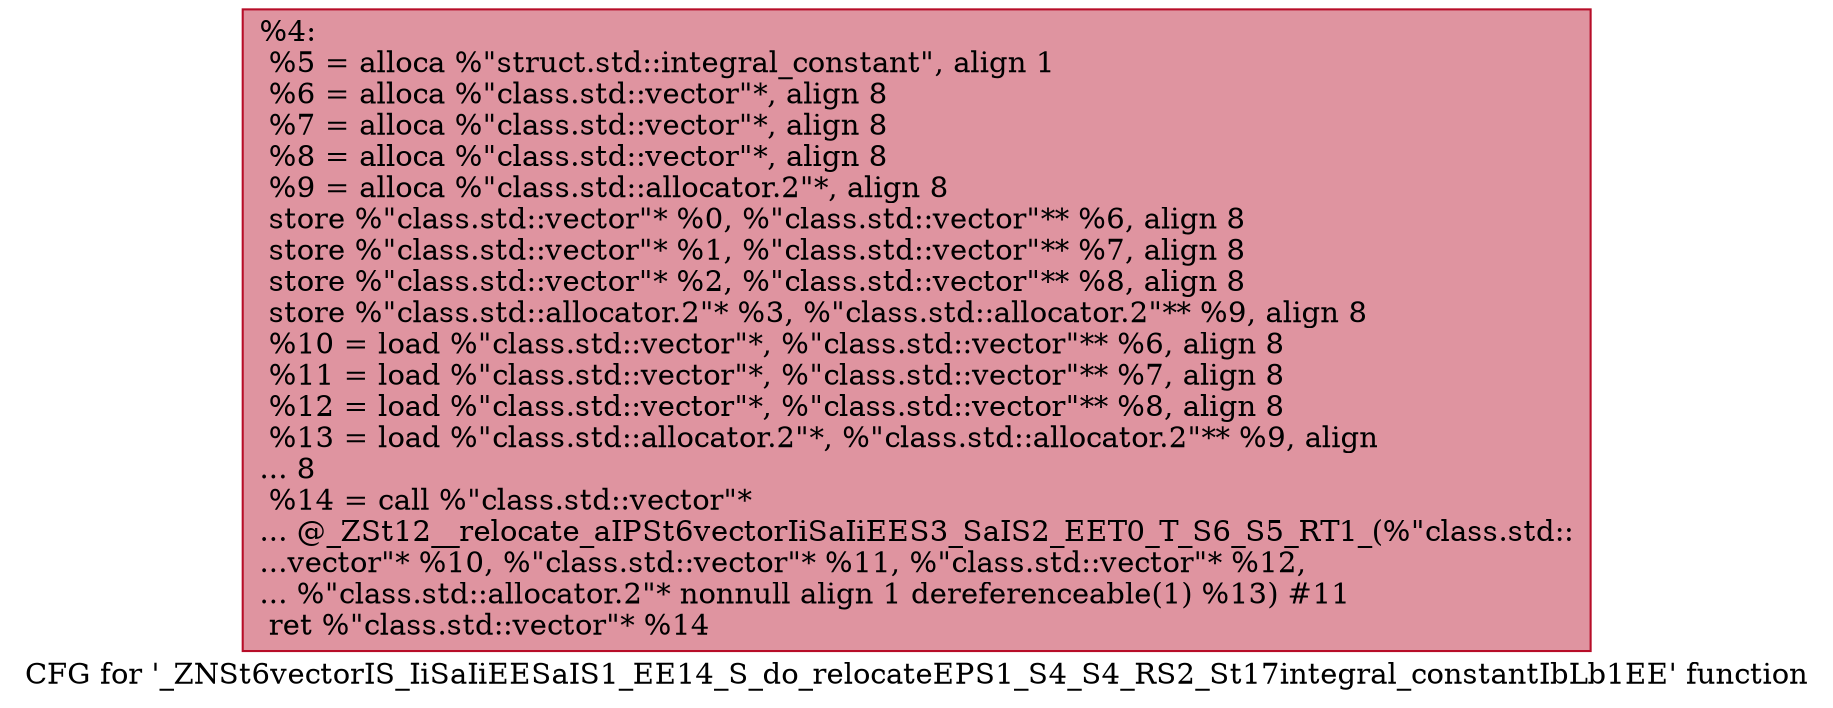 digraph "CFG for '_ZNSt6vectorIS_IiSaIiEESaIS1_EE14_S_do_relocateEPS1_S4_S4_RS2_St17integral_constantIbLb1EE' function" {
	label="CFG for '_ZNSt6vectorIS_IiSaIiEESaIS1_EE14_S_do_relocateEPS1_S4_S4_RS2_St17integral_constantIbLb1EE' function";

	Node0x559aeab29900 [shape=record,color="#b70d28ff", style=filled, fillcolor="#b70d2870",label="{%4:\l  %5 = alloca %\"struct.std::integral_constant\", align 1\l  %6 = alloca %\"class.std::vector\"*, align 8\l  %7 = alloca %\"class.std::vector\"*, align 8\l  %8 = alloca %\"class.std::vector\"*, align 8\l  %9 = alloca %\"class.std::allocator.2\"*, align 8\l  store %\"class.std::vector\"* %0, %\"class.std::vector\"** %6, align 8\l  store %\"class.std::vector\"* %1, %\"class.std::vector\"** %7, align 8\l  store %\"class.std::vector\"* %2, %\"class.std::vector\"** %8, align 8\l  store %\"class.std::allocator.2\"* %3, %\"class.std::allocator.2\"** %9, align 8\l  %10 = load %\"class.std::vector\"*, %\"class.std::vector\"** %6, align 8\l  %11 = load %\"class.std::vector\"*, %\"class.std::vector\"** %7, align 8\l  %12 = load %\"class.std::vector\"*, %\"class.std::vector\"** %8, align 8\l  %13 = load %\"class.std::allocator.2\"*, %\"class.std::allocator.2\"** %9, align\l... 8\l  %14 = call %\"class.std::vector\"*\l... @_ZSt12__relocate_aIPSt6vectorIiSaIiEES3_SaIS2_EET0_T_S6_S5_RT1_(%\"class.std::\l...vector\"* %10, %\"class.std::vector\"* %11, %\"class.std::vector\"* %12,\l... %\"class.std::allocator.2\"* nonnull align 1 dereferenceable(1) %13) #11\l  ret %\"class.std::vector\"* %14\l}"];
}
